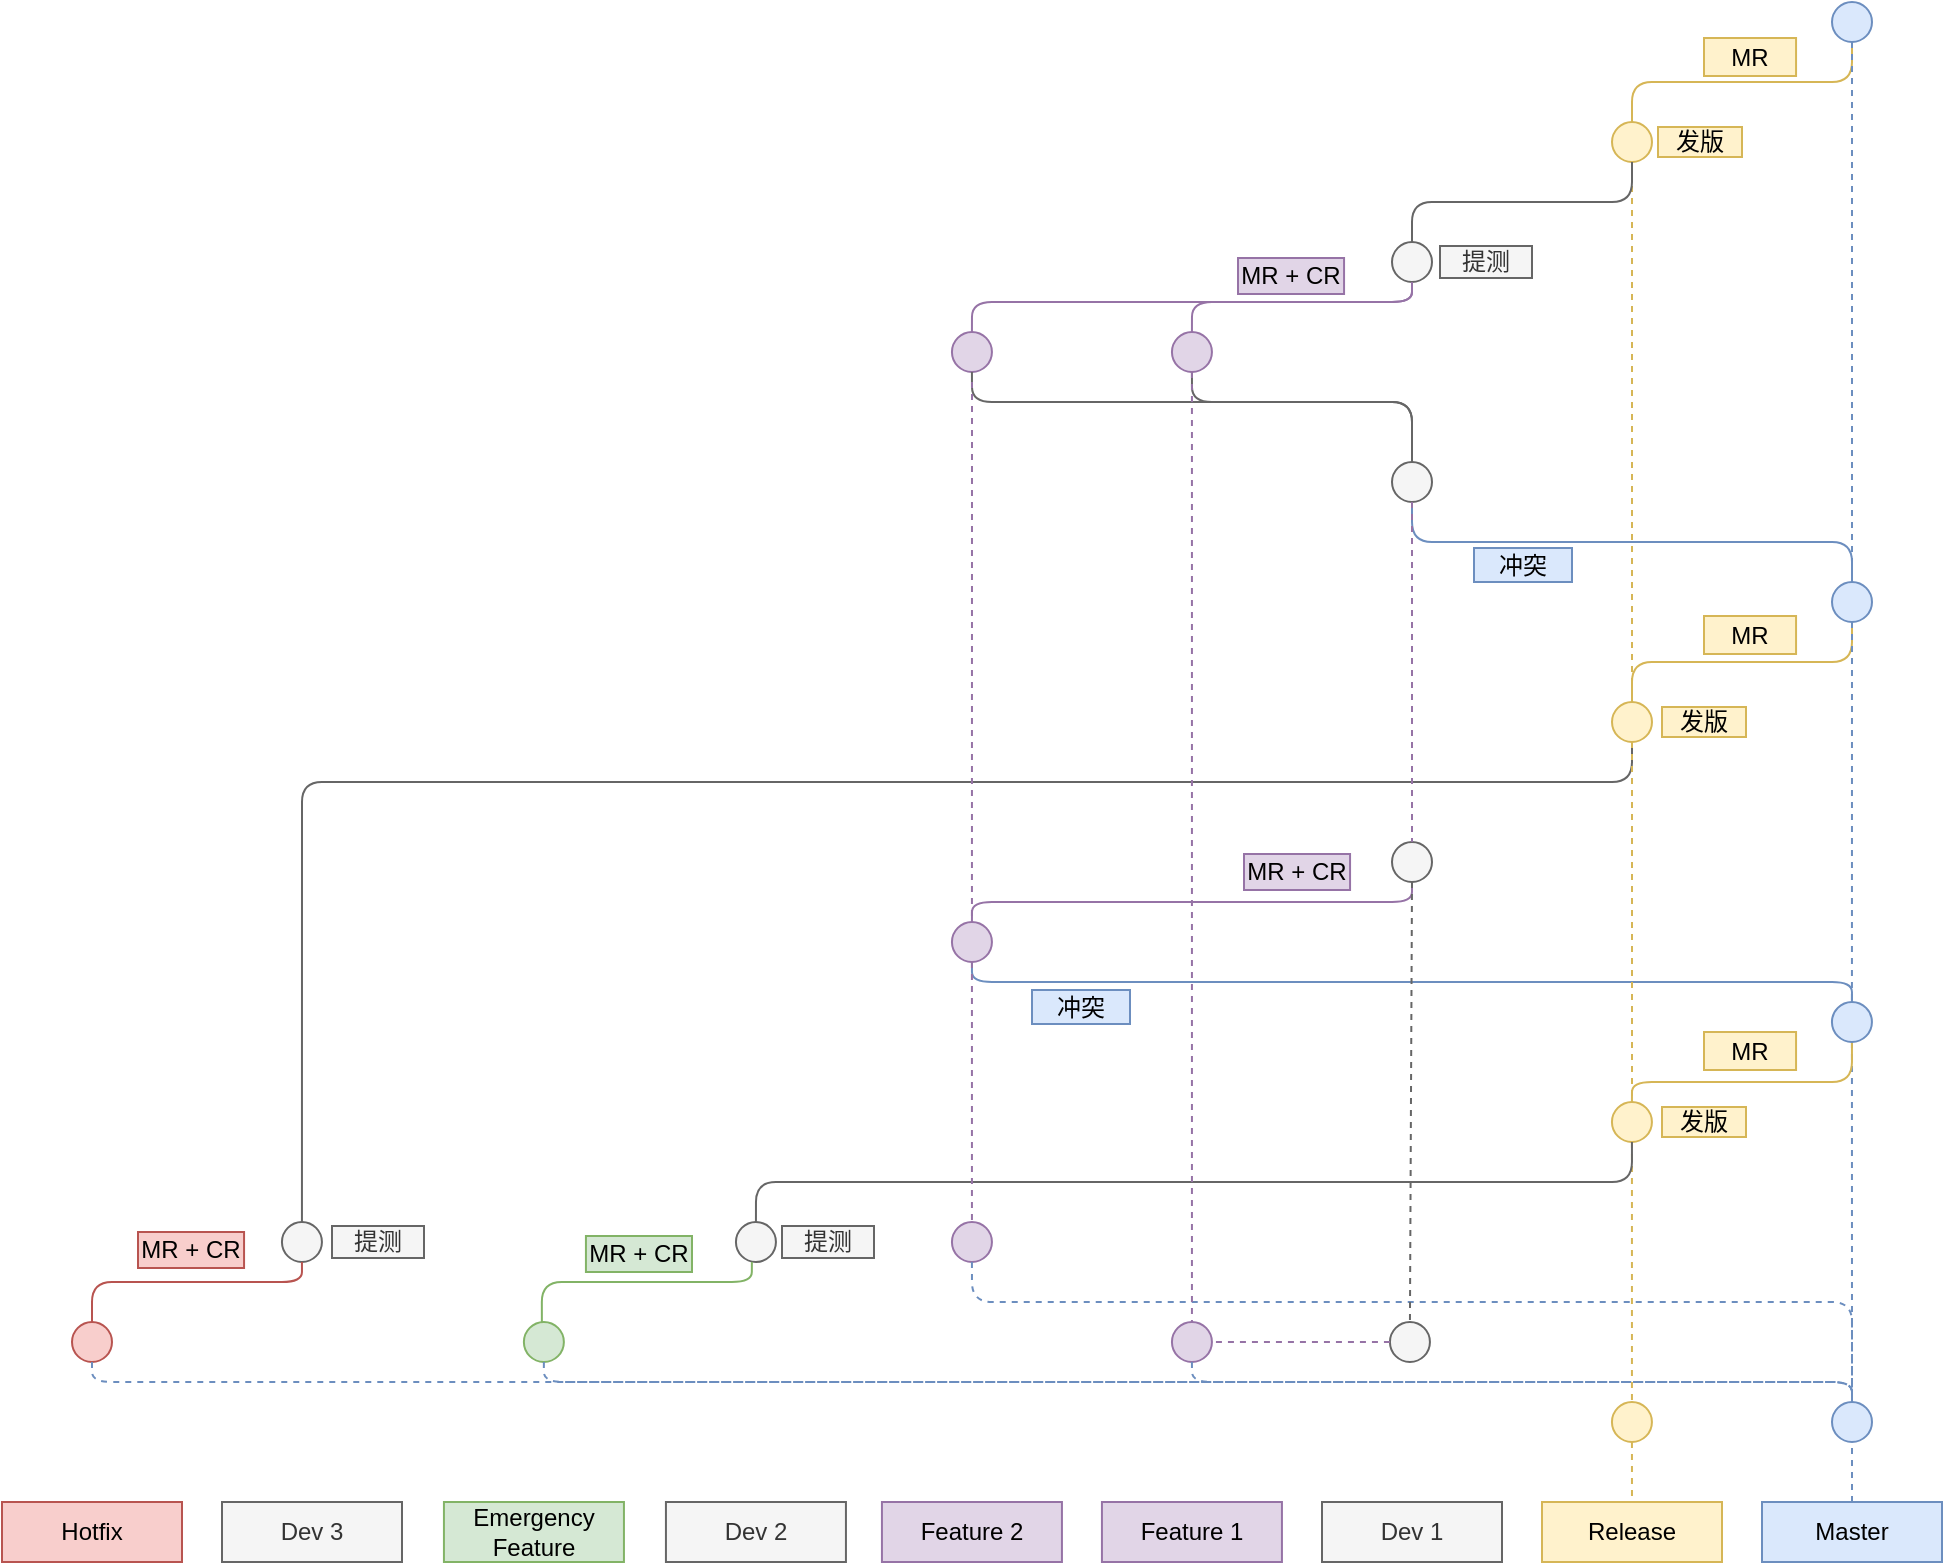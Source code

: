 <mxfile version="21.6.5" type="github">
  <diagram id="yPxyJZ8AM_hMuL3Unpa9" name="gitflow">
    <mxGraphModel dx="1434" dy="669" grid="0" gridSize="10" guides="1" tooltips="1" connect="1" arrows="1" fold="1" page="0" pageScale="1" pageWidth="850" pageHeight="1100" math="0" shadow="0">
      <root>
        <mxCell id="0" />
        <mxCell id="1" parent="0" />
        <mxCell id="0M848GgJ3vVuBnx2eCQG-177" value="Master" style="text;html=1;strokeColor=#6c8ebf;fillColor=#dae8fc;align=center;verticalAlign=middle;whiteSpace=wrap;rounded=0;" parent="1" vertex="1">
          <mxGeometry x="1250" y="910" width="90" height="30" as="geometry" />
        </mxCell>
        <mxCell id="0M848GgJ3vVuBnx2eCQG-178" value="Feature 1" style="text;html=1;strokeColor=#9673a6;fillColor=#e1d5e7;align=center;verticalAlign=middle;whiteSpace=wrap;rounded=0;" parent="1" vertex="1">
          <mxGeometry x="919.97" y="910" width="90" height="30" as="geometry" />
        </mxCell>
        <mxCell id="0M848GgJ3vVuBnx2eCQG-179" value="Feature 2" style="text;html=1;strokeColor=#9673a6;fillColor=#e1d5e7;align=center;verticalAlign=middle;whiteSpace=wrap;rounded=0;" parent="1" vertex="1">
          <mxGeometry x="809.97" y="910" width="90" height="30" as="geometry" />
        </mxCell>
        <mxCell id="0M848GgJ3vVuBnx2eCQG-180" value="Dev 2" style="text;html=1;strokeColor=#666666;fillColor=#f5f5f5;align=center;verticalAlign=middle;whiteSpace=wrap;rounded=0;fontColor=#333333;" parent="1" vertex="1">
          <mxGeometry x="701.97" y="910" width="90" height="30" as="geometry" />
        </mxCell>
        <mxCell id="0M848GgJ3vVuBnx2eCQG-181" value="Dev 1" style="text;html=1;strokeColor=#666666;fillColor=#f5f5f5;align=center;verticalAlign=middle;whiteSpace=wrap;rounded=0;fontColor=#333333;" parent="1" vertex="1">
          <mxGeometry x="1030" y="910" width="90" height="30" as="geometry" />
        </mxCell>
        <mxCell id="0M848GgJ3vVuBnx2eCQG-182" value="Hotfix" style="text;html=1;strokeColor=#b85450;fillColor=#f8cecc;align=center;verticalAlign=middle;whiteSpace=wrap;rounded=0;" parent="1" vertex="1">
          <mxGeometry x="370" y="910" width="90" height="30" as="geometry" />
        </mxCell>
        <mxCell id="0M848GgJ3vVuBnx2eCQG-183" value="Emergency&lt;br&gt;Feature" style="text;html=1;strokeColor=#82b366;fillColor=#d5e8d4;align=center;verticalAlign=middle;whiteSpace=wrap;rounded=0;" parent="1" vertex="1">
          <mxGeometry x="590.97" y="910" width="90" height="30" as="geometry" />
        </mxCell>
        <mxCell id="0M848GgJ3vVuBnx2eCQG-184" value="Release" style="text;html=1;strokeColor=#d6b656;fillColor=#fff2cc;align=center;verticalAlign=middle;whiteSpace=wrap;rounded=0;" parent="1" vertex="1">
          <mxGeometry x="1140" y="910" width="90" height="30" as="geometry" />
        </mxCell>
        <mxCell id="0M848GgJ3vVuBnx2eCQG-185" value="" style="ellipse;whiteSpace=wrap;html=1;aspect=fixed;fontSize=12;fillColor=#e1d5e7;strokeColor=#9673a6;" parent="1" vertex="1">
          <mxGeometry x="954.97" y="820" width="20" height="20" as="geometry" />
        </mxCell>
        <mxCell id="0M848GgJ3vVuBnx2eCQG-186" value="" style="ellipse;whiteSpace=wrap;html=1;aspect=fixed;fontSize=12;fillColor=#dae8fc;strokeColor=#6c8ebf;" parent="1" vertex="1">
          <mxGeometry x="1285" y="860" width="20" height="20" as="geometry" />
        </mxCell>
        <mxCell id="0M848GgJ3vVuBnx2eCQG-187" value="" style="endArrow=none;dashed=1;html=1;fillColor=#dae8fc;strokeColor=#6c8ebf;entryX=0.5;entryY=1;entryDx=0;entryDy=0;exitX=0.5;exitY=0;exitDx=0;exitDy=0;" parent="1" source="0M848GgJ3vVuBnx2eCQG-177" target="0M848GgJ3vVuBnx2eCQG-186" edge="1">
          <mxGeometry width="50" height="50" relative="1" as="geometry">
            <mxPoint x="1225" y="820" as="sourcePoint" />
            <mxPoint x="1305" y="820" as="targetPoint" />
          </mxGeometry>
        </mxCell>
        <mxCell id="0M848GgJ3vVuBnx2eCQG-190" style="edgeStyle=orthogonalEdgeStyle;rounded=1;orthogonalLoop=1;jettySize=auto;html=1;dashed=1;endArrow=none;endFill=0;fontSize=12;fontColor=#FFB570;fillColor=#dae8fc;strokeColor=#6c8ebf;exitX=0.5;exitY=1;exitDx=0;exitDy=0;entryX=0.5;entryY=0;entryDx=0;entryDy=0;" parent="1" source="0M848GgJ3vVuBnx2eCQG-185" target="0M848GgJ3vVuBnx2eCQG-186" edge="1">
          <mxGeometry relative="1" as="geometry">
            <mxPoint x="909.51" y="820" as="sourcePoint" />
            <mxPoint x="1014.51" y="860" as="targetPoint" />
            <Array as="points">
              <mxPoint x="965" y="850" />
              <mxPoint x="1295" y="850" />
            </Array>
          </mxGeometry>
        </mxCell>
        <mxCell id="0M848GgJ3vVuBnx2eCQG-191" value="" style="ellipse;whiteSpace=wrap;html=1;aspect=fixed;fontSize=12;fillColor=#e1d5e7;strokeColor=#9673a6;" parent="1" vertex="1">
          <mxGeometry x="844.97" y="770" width="20" height="20" as="geometry" />
        </mxCell>
        <mxCell id="0M848GgJ3vVuBnx2eCQG-192" style="edgeStyle=orthogonalEdgeStyle;rounded=1;orthogonalLoop=1;jettySize=auto;html=1;dashed=1;endArrow=none;endFill=0;fontSize=12;fontColor=#FFB570;fillColor=#dae8fc;strokeColor=#6c8ebf;exitX=0.5;exitY=1;exitDx=0;exitDy=0;entryX=0.5;entryY=0;entryDx=0;entryDy=0;" parent="1" source="0M848GgJ3vVuBnx2eCQG-191" target="0M848GgJ3vVuBnx2eCQG-186" edge="1">
          <mxGeometry relative="1" as="geometry">
            <mxPoint x="799.52" y="780" as="sourcePoint" />
            <mxPoint x="1290" y="840" as="targetPoint" />
            <Array as="points">
              <mxPoint x="855" y="810" />
              <mxPoint x="1295" y="810" />
            </Array>
          </mxGeometry>
        </mxCell>
        <mxCell id="0M848GgJ3vVuBnx2eCQG-193" value="Dev 3" style="text;html=1;strokeColor=#666666;fillColor=#f5f5f5;align=center;verticalAlign=middle;whiteSpace=wrap;rounded=0;fontColor=#333333;" parent="1" vertex="1">
          <mxGeometry x="480" y="910" width="90" height="30" as="geometry" />
        </mxCell>
        <mxCell id="0M848GgJ3vVuBnx2eCQG-197" value="" style="ellipse;whiteSpace=wrap;html=1;aspect=fixed;fontSize=12;fillColor=#f8cecc;strokeColor=#b85450;" parent="1" vertex="1">
          <mxGeometry x="405" y="820" width="20" height="20" as="geometry" />
        </mxCell>
        <mxCell id="0M848GgJ3vVuBnx2eCQG-198" value="" style="ellipse;whiteSpace=wrap;html=1;aspect=fixed;fontSize=12;fillColor=#d5e8d4;strokeColor=#82b366;" parent="1" vertex="1">
          <mxGeometry x="630.94" y="820" width="20" height="20" as="geometry" />
        </mxCell>
        <mxCell id="0M848GgJ3vVuBnx2eCQG-199" value="" style="ellipse;whiteSpace=wrap;html=1;aspect=fixed;fontSize=12;fillColor=#f5f5f5;strokeColor=#666666;fontColor=#333333;" parent="1" vertex="1">
          <mxGeometry x="509.97" y="770" width="20" height="20" as="geometry" />
        </mxCell>
        <mxCell id="0M848GgJ3vVuBnx2eCQG-200" value="" style="ellipse;whiteSpace=wrap;html=1;aspect=fixed;fontSize=12;fillColor=#f5f5f5;strokeColor=#666666;fontColor=#333333;" parent="1" vertex="1">
          <mxGeometry x="736.97" y="770" width="20" height="20" as="geometry" />
        </mxCell>
        <mxCell id="0M848GgJ3vVuBnx2eCQG-202" style="edgeStyle=orthogonalEdgeStyle;rounded=1;orthogonalLoop=1;jettySize=auto;html=1;dashed=1;endArrow=none;endFill=0;fontSize=12;fontColor=#FFB570;fillColor=#dae8fc;strokeColor=#6c8ebf;exitX=0.5;exitY=1;exitDx=0;exitDy=0;entryX=0.5;entryY=0;entryDx=0;entryDy=0;" parent="1" source="0M848GgJ3vVuBnx2eCQG-198" target="0M848GgJ3vVuBnx2eCQG-186" edge="1">
          <mxGeometry relative="1" as="geometry">
            <mxPoint x="639.97" y="850" as="sourcePoint" />
            <mxPoint x="969.97" y="870" as="targetPoint" />
            <Array as="points">
              <mxPoint x="641" y="850" />
              <mxPoint x="1295" y="850" />
            </Array>
          </mxGeometry>
        </mxCell>
        <mxCell id="0M848GgJ3vVuBnx2eCQG-203" style="edgeStyle=orthogonalEdgeStyle;rounded=1;orthogonalLoop=1;jettySize=auto;html=1;dashed=1;endArrow=none;endFill=0;fontSize=12;fontColor=#FFB570;fillColor=#dae8fc;strokeColor=#6c8ebf;exitX=0.5;exitY=1;exitDx=0;exitDy=0;entryX=0.5;entryY=0;entryDx=0;entryDy=0;jumpSize=16;" parent="1" source="0M848GgJ3vVuBnx2eCQG-197" target="0M848GgJ3vVuBnx2eCQG-186" edge="1">
          <mxGeometry relative="1" as="geometry">
            <mxPoint x="412.93" y="850" as="sourcePoint" />
            <mxPoint x="1066.93" y="870" as="targetPoint" />
            <Array as="points">
              <mxPoint x="415" y="850" />
              <mxPoint x="1295" y="850" />
            </Array>
          </mxGeometry>
        </mxCell>
        <mxCell id="0M848GgJ3vVuBnx2eCQG-204" style="edgeStyle=orthogonalEdgeStyle;rounded=1;orthogonalLoop=1;jettySize=auto;html=1;endArrow=none;endFill=0;fontSize=12;fontColor=#FFB570;fillColor=#f8cecc;strokeColor=#b85450;exitX=0.5;exitY=0;exitDx=0;exitDy=0;entryX=0.5;entryY=1;entryDx=0;entryDy=0;" parent="1" source="0M848GgJ3vVuBnx2eCQG-197" target="0M848GgJ3vVuBnx2eCQG-199" edge="1">
          <mxGeometry relative="1" as="geometry">
            <mxPoint x="419.94" y="780" as="sourcePoint" />
            <mxPoint x="639.94" y="740" as="targetPoint" />
            <Array as="points">
              <mxPoint x="415" y="800" />
              <mxPoint x="520" y="800" />
            </Array>
          </mxGeometry>
        </mxCell>
        <mxCell id="0M848GgJ3vVuBnx2eCQG-205" style="edgeStyle=orthogonalEdgeStyle;rounded=1;orthogonalLoop=1;jettySize=auto;html=1;endArrow=none;endFill=0;fontSize=12;fontColor=#FFB570;fillColor=#d5e8d4;strokeColor=#82b366;exitX=0.5;exitY=0;exitDx=0;exitDy=0;entryX=0.5;entryY=1;entryDx=0;entryDy=0;" parent="1" edge="1">
          <mxGeometry relative="1" as="geometry">
            <mxPoint x="639.94" y="820" as="sourcePoint" />
            <mxPoint x="744.94" y="790" as="targetPoint" />
            <Array as="points">
              <mxPoint x="639.94" y="800" />
              <mxPoint x="744.94" y="800" />
            </Array>
          </mxGeometry>
        </mxCell>
        <mxCell id="0M848GgJ3vVuBnx2eCQG-206" value="" style="ellipse;whiteSpace=wrap;html=1;aspect=fixed;fontSize=12;fillColor=#fff2cc;strokeColor=#d6b656;" parent="1" vertex="1">
          <mxGeometry x="1174.97" y="860" width="20" height="20" as="geometry" />
        </mxCell>
        <mxCell id="0M848GgJ3vVuBnx2eCQG-208" value="" style="endArrow=none;dashed=1;html=1;fillColor=#fff2cc;strokeColor=#d6b656;exitX=0.5;exitY=1;exitDx=0;exitDy=0;" parent="1" source="0M848GgJ3vVuBnx2eCQG-206" target="0M848GgJ3vVuBnx2eCQG-184" edge="1">
          <mxGeometry width="50" height="50" relative="1" as="geometry">
            <mxPoint x="1190" y="960" as="sourcePoint" />
            <mxPoint x="1290" y="1150" as="targetPoint" />
          </mxGeometry>
        </mxCell>
        <mxCell id="0M848GgJ3vVuBnx2eCQG-209" value="" style="ellipse;whiteSpace=wrap;html=1;aspect=fixed;fontSize=12;fillColor=#fff2cc;strokeColor=#d6b656;" parent="1" vertex="1">
          <mxGeometry x="1174.97" y="710" width="20" height="20" as="geometry" />
        </mxCell>
        <mxCell id="0M848GgJ3vVuBnx2eCQG-213" value="" style="endArrow=none;dashed=1;html=1;fillColor=#fff2cc;strokeColor=#d6b656;exitX=0.5;exitY=1;exitDx=0;exitDy=0;entryX=0.5;entryY=0;entryDx=0;entryDy=0;" parent="1" source="0M848GgJ3vVuBnx2eCQG-209" target="0M848GgJ3vVuBnx2eCQG-206" edge="1">
          <mxGeometry width="50" height="50" relative="1" as="geometry">
            <mxPoint x="1195" y="890" as="sourcePoint" />
            <mxPoint x="1195" y="920" as="targetPoint" />
          </mxGeometry>
        </mxCell>
        <mxCell id="0M848GgJ3vVuBnx2eCQG-216" value="" style="ellipse;whiteSpace=wrap;html=1;aspect=fixed;fontSize=12;fillColor=#fff2cc;strokeColor=#d6b656;" parent="1" vertex="1">
          <mxGeometry x="1175" y="510" width="20" height="20" as="geometry" />
        </mxCell>
        <mxCell id="0M848GgJ3vVuBnx2eCQG-217" value="" style="ellipse;whiteSpace=wrap;html=1;aspect=fixed;fontSize=12;fillColor=#dae8fc;strokeColor=#6c8ebf;" parent="1" vertex="1">
          <mxGeometry x="1285" y="450" width="20" height="20" as="geometry" />
        </mxCell>
        <mxCell id="0M848GgJ3vVuBnx2eCQG-218" style="edgeStyle=orthogonalEdgeStyle;rounded=1;orthogonalLoop=1;jettySize=auto;html=1;endArrow=none;endFill=0;fontSize=12;fontColor=#FFB570;fillColor=#fff2cc;strokeColor=#d6b656;entryX=0.5;entryY=1;entryDx=0;entryDy=0;exitX=0.5;exitY=0;exitDx=0;exitDy=0;" parent="1" source="0M848GgJ3vVuBnx2eCQG-216" target="0M848GgJ3vVuBnx2eCQG-217" edge="1">
          <mxGeometry relative="1" as="geometry">
            <mxPoint x="1180" y="460" as="sourcePoint" />
            <mxPoint x="1289.97" y="420" as="targetPoint" />
            <Array as="points">
              <mxPoint x="1185" y="490" />
              <mxPoint x="1295" y="490" />
            </Array>
          </mxGeometry>
        </mxCell>
        <mxCell id="0M848GgJ3vVuBnx2eCQG-219" value="" style="ellipse;whiteSpace=wrap;html=1;aspect=fixed;fontSize=12;fillColor=#fff2cc;strokeColor=#d6b656;" parent="1" vertex="1">
          <mxGeometry x="1175" y="220" width="20" height="20" as="geometry" />
        </mxCell>
        <mxCell id="0M848GgJ3vVuBnx2eCQG-220" value="" style="ellipse;whiteSpace=wrap;html=1;aspect=fixed;fontSize=12;fillColor=#dae8fc;strokeColor=#6c8ebf;" parent="1" vertex="1">
          <mxGeometry x="1285" y="160" width="20" height="20" as="geometry" />
        </mxCell>
        <mxCell id="0M848GgJ3vVuBnx2eCQG-221" style="edgeStyle=orthogonalEdgeStyle;rounded=1;orthogonalLoop=1;jettySize=auto;html=1;endArrow=none;endFill=0;fontSize=12;fontColor=#FFB570;fillColor=#fff2cc;strokeColor=#d6b656;exitX=0.5;exitY=0;exitDx=0;exitDy=0;entryX=0.5;entryY=1;entryDx=0;entryDy=0;" parent="1" source="0M848GgJ3vVuBnx2eCQG-219" target="0M848GgJ3vVuBnx2eCQG-220" edge="1">
          <mxGeometry relative="1" as="geometry">
            <mxPoint x="1174.94" y="220" as="sourcePoint" />
            <mxPoint x="1284.94" y="180" as="targetPoint" />
            <Array as="points">
              <mxPoint x="1185" y="200" />
              <mxPoint x="1295" y="200" />
            </Array>
          </mxGeometry>
        </mxCell>
        <mxCell id="0M848GgJ3vVuBnx2eCQG-226" value="" style="endArrow=none;dashed=1;html=1;fillColor=#dae8fc;strokeColor=#6c8ebf;exitX=0.5;exitY=1;exitDx=0;exitDy=0;entryX=0.5;entryY=0;entryDx=0;entryDy=0;" parent="1" source="0M848GgJ3vVuBnx2eCQG-220" target="0M848GgJ3vVuBnx2eCQG-217" edge="1">
          <mxGeometry width="50" height="50" relative="1" as="geometry">
            <mxPoint x="1289.47" y="180" as="sourcePoint" />
            <mxPoint x="1289.97" y="250" as="targetPoint" />
          </mxGeometry>
        </mxCell>
        <mxCell id="0M848GgJ3vVuBnx2eCQG-227" value="" style="endArrow=none;dashed=1;html=1;fillColor=#dae8fc;strokeColor=#6c8ebf;" parent="1" source="0M848GgJ3vVuBnx2eCQG-210" edge="1">
          <mxGeometry width="50" height="50" relative="1" as="geometry">
            <mxPoint x="1295" y="610" as="sourcePoint" />
            <mxPoint x="1295" y="860" as="targetPoint" />
          </mxGeometry>
        </mxCell>
        <mxCell id="0M848GgJ3vVuBnx2eCQG-228" value="" style="endArrow=none;dashed=1;html=1;fillColor=#fff2cc;strokeColor=#d6b656;exitX=0.5;exitY=1;exitDx=0;exitDy=0;entryX=0.5;entryY=0;entryDx=0;entryDy=0;" parent="1" source="0M848GgJ3vVuBnx2eCQG-219" target="0M848GgJ3vVuBnx2eCQG-216" edge="1">
          <mxGeometry width="50" height="50" relative="1" as="geometry">
            <mxPoint x="1209.97" y="500" as="sourcePoint" />
            <mxPoint x="1210.47" y="570" as="targetPoint" />
          </mxGeometry>
        </mxCell>
        <mxCell id="0M848GgJ3vVuBnx2eCQG-230" value="提测" style="text;html=1;strokeColor=#666666;fillColor=#f5f5f5;align=center;verticalAlign=middle;whiteSpace=wrap;rounded=0;fontColor=#333333;" parent="1" vertex="1">
          <mxGeometry x="535" y="772" width="46" height="16" as="geometry" />
        </mxCell>
        <mxCell id="0M848GgJ3vVuBnx2eCQG-233" value="发版" style="text;html=1;strokeColor=#d6b656;fillColor=#fff2cc;align=center;verticalAlign=middle;whiteSpace=wrap;rounded=0;" parent="1" vertex="1">
          <mxGeometry x="1198" y="222.5" width="42" height="15" as="geometry" />
        </mxCell>
        <mxCell id="0M848GgJ3vVuBnx2eCQG-236" value="" style="ellipse;whiteSpace=wrap;html=1;aspect=fixed;fontSize=12;fillColor=#f5f5f5;strokeColor=#666666;fontColor=#333333;" parent="1" vertex="1">
          <mxGeometry x="1063.97" y="820" width="20" height="20" as="geometry" />
        </mxCell>
        <mxCell id="0M848GgJ3vVuBnx2eCQG-237" value="" style="endArrow=none;dashed=1;html=1;fillColor=#e1d5e7;strokeColor=#9673a6;exitX=0;exitY=0.5;exitDx=0;exitDy=0;entryX=1;entryY=0.5;entryDx=0;entryDy=0;" parent="1" source="0M848GgJ3vVuBnx2eCQG-236" target="0M848GgJ3vVuBnx2eCQG-185" edge="1">
          <mxGeometry width="50" height="50" relative="1" as="geometry">
            <mxPoint x="1034.94" y="735" as="sourcePoint" />
            <mxPoint x="1034.94" y="795" as="targetPoint" />
          </mxGeometry>
        </mxCell>
        <mxCell id="0M848GgJ3vVuBnx2eCQG-241" value="MR + CR" style="text;html=1;strokeColor=#82b366;fillColor=#d5e8d4;align=center;verticalAlign=middle;whiteSpace=wrap;rounded=0;" parent="1" vertex="1">
          <mxGeometry x="661.97" y="777" width="53.03" height="18" as="geometry" />
        </mxCell>
        <mxCell id="0M848GgJ3vVuBnx2eCQG-246" value="MR" style="text;html=1;strokeColor=#d6b656;fillColor=#fff2cc;align=center;verticalAlign=middle;whiteSpace=wrap;rounded=0;" parent="1" vertex="1">
          <mxGeometry x="1221" y="178" width="46.03" height="19" as="geometry" />
        </mxCell>
        <mxCell id="0M848GgJ3vVuBnx2eCQG-250" style="edgeStyle=orthogonalEdgeStyle;rounded=1;orthogonalLoop=1;jettySize=auto;html=1;endArrow=none;endFill=0;fontSize=12;fontColor=#FFB570;fillColor=#f5f5f5;strokeColor=#666666;exitX=0.5;exitY=0;exitDx=0;exitDy=0;entryX=0.5;entryY=1;entryDx=0;entryDy=0;" parent="1" source="0M848GgJ3vVuBnx2eCQG-200" target="0M848GgJ3vVuBnx2eCQG-209" edge="1">
          <mxGeometry relative="1" as="geometry">
            <mxPoint x="590.97" y="680" as="sourcePoint" />
            <mxPoint x="1255.97" y="410" as="targetPoint" />
            <Array as="points">
              <mxPoint x="747" y="750" />
              <mxPoint x="1185" y="750" />
            </Array>
          </mxGeometry>
        </mxCell>
        <mxCell id="0M848GgJ3vVuBnx2eCQG-251" value="" style="ellipse;whiteSpace=wrap;html=1;aspect=fixed;fontSize=12;fillColor=#f5f5f5;strokeColor=#666666;fontColor=#333333;" parent="1" vertex="1">
          <mxGeometry x="1065" y="580" width="20" height="20" as="geometry" />
        </mxCell>
        <mxCell id="0M848GgJ3vVuBnx2eCQG-259" value="" style="edgeStyle=orthogonalEdgeStyle;rounded=1;orthogonalLoop=1;jettySize=auto;html=1;endArrow=none;endFill=0;fontSize=12;fontColor=#FFB570;fillColor=#fff2cc;strokeColor=#d6b656;exitX=0.5;exitY=0;exitDx=0;exitDy=0;entryX=0.5;entryY=1;entryDx=0;entryDy=0;" parent="1" source="0M848GgJ3vVuBnx2eCQG-209" target="0M848GgJ3vVuBnx2eCQG-210" edge="1">
          <mxGeometry relative="1" as="geometry">
            <mxPoint x="1185" y="680" as="sourcePoint" />
            <mxPoint x="1294.97" y="610" as="targetPoint" />
            <Array as="points">
              <mxPoint x="1185" y="700" />
              <mxPoint x="1295" y="700" />
            </Array>
          </mxGeometry>
        </mxCell>
        <mxCell id="0M848GgJ3vVuBnx2eCQG-210" value="" style="ellipse;whiteSpace=wrap;html=1;aspect=fixed;fontSize=12;fillColor=#dae8fc;strokeColor=#6c8ebf;" parent="1" vertex="1">
          <mxGeometry x="1284.97" y="660" width="20" height="20" as="geometry" />
        </mxCell>
        <mxCell id="0M848GgJ3vVuBnx2eCQG-260" value="" style="edgeStyle=orthogonalEdgeStyle;rounded=1;orthogonalLoop=1;jettySize=auto;html=1;endArrow=none;endFill=0;fontSize=12;fontColor=#FFB570;fillColor=#dae8fc;strokeColor=#6c8ebf;exitX=0.5;exitY=1;exitDx=0;exitDy=0;entryX=0.5;entryY=0;entryDx=0;entryDy=0;" parent="1" source="0M848GgJ3vVuBnx2eCQG-261" target="0M848GgJ3vVuBnx2eCQG-210" edge="1">
          <mxGeometry relative="1" as="geometry">
            <mxPoint x="969.97" y="655" as="sourcePoint" />
            <mxPoint x="1079.97" y="625" as="targetPoint" />
            <Array as="points">
              <mxPoint x="855" y="650" />
              <mxPoint x="1295" y="650" />
            </Array>
          </mxGeometry>
        </mxCell>
        <mxCell id="0M848GgJ3vVuBnx2eCQG-262" value="" style="edgeStyle=orthogonalEdgeStyle;rounded=1;orthogonalLoop=1;jettySize=auto;html=1;endArrow=none;endFill=0;fontSize=12;fontColor=#FFB570;fillColor=#e1d5e7;strokeColor=#9673a6;exitX=0.5;exitY=0;exitDx=0;exitDy=0;entryX=0.5;entryY=1;entryDx=0;entryDy=0;" parent="1" source="0M848GgJ3vVuBnx2eCQG-261" target="0M848GgJ3vVuBnx2eCQG-251" edge="1">
          <mxGeometry relative="1" as="geometry">
            <mxPoint x="865" y="610" as="sourcePoint" />
            <mxPoint x="1305" y="640" as="targetPoint" />
            <Array as="points">
              <mxPoint x="855" y="610" />
              <mxPoint x="1075" y="610" />
            </Array>
          </mxGeometry>
        </mxCell>
        <mxCell id="0M848GgJ3vVuBnx2eCQG-263" value="" style="endArrow=none;dashed=1;html=1;fillColor=#e1d5e7;strokeColor=#9673a6;exitX=0.5;exitY=1;exitDx=0;exitDy=0;entryX=0.5;entryY=0;entryDx=0;entryDy=0;" parent="1" source="0M848GgJ3vVuBnx2eCQG-261" target="0M848GgJ3vVuBnx2eCQG-191" edge="1">
          <mxGeometry width="50" height="50" relative="1" as="geometry">
            <mxPoint x="854.49" y="600" as="sourcePoint" />
            <mxPoint x="854.49" y="760" as="targetPoint" />
          </mxGeometry>
        </mxCell>
        <mxCell id="0M848GgJ3vVuBnx2eCQG-264" value="" style="endArrow=none;dashed=1;html=1;fillColor=#f5f5f5;strokeColor=#666666;exitX=0.5;exitY=1;exitDx=0;exitDy=0;entryX=0.5;entryY=0;entryDx=0;entryDy=0;" parent="1" source="0M848GgJ3vVuBnx2eCQG-251" target="0M848GgJ3vVuBnx2eCQG-236" edge="1">
          <mxGeometry width="50" height="50" relative="1" as="geometry">
            <mxPoint x="864.49" y="610" as="sourcePoint" />
            <mxPoint x="865" y="780" as="targetPoint" />
          </mxGeometry>
        </mxCell>
        <mxCell id="0M848GgJ3vVuBnx2eCQG-261" value="" style="ellipse;whiteSpace=wrap;html=1;aspect=fixed;fontSize=12;fillColor=#e1d5e7;strokeColor=#9673a6;" parent="1" vertex="1">
          <mxGeometry x="844.97" y="620" width="20" height="20" as="geometry" />
        </mxCell>
        <mxCell id="0M848GgJ3vVuBnx2eCQG-266" style="edgeStyle=orthogonalEdgeStyle;rounded=1;orthogonalLoop=1;jettySize=auto;html=1;endArrow=none;endFill=0;fontSize=12;fontColor=#FFB570;fillColor=#f5f5f5;strokeColor=#666666;entryX=0.5;entryY=1;entryDx=0;entryDy=0;exitX=0.5;exitY=0;exitDx=0;exitDy=0;" parent="1" source="0M848GgJ3vVuBnx2eCQG-199" target="0M848GgJ3vVuBnx2eCQG-216" edge="1">
          <mxGeometry relative="1" as="geometry">
            <mxPoint x="519.94" y="590" as="sourcePoint" />
            <mxPoint x="629.94" y="550" as="targetPoint" />
            <Array as="points">
              <mxPoint x="520" y="550" />
              <mxPoint x="1185" y="550" />
            </Array>
          </mxGeometry>
        </mxCell>
        <mxCell id="0M848GgJ3vVuBnx2eCQG-267" value="" style="ellipse;whiteSpace=wrap;html=1;aspect=fixed;fontSize=12;fillColor=#f5f5f5;strokeColor=#666666;fontColor=#333333;" parent="1" vertex="1">
          <mxGeometry x="1065" y="390" width="20" height="20" as="geometry" />
        </mxCell>
        <mxCell id="0M848GgJ3vVuBnx2eCQG-268" style="edgeStyle=orthogonalEdgeStyle;rounded=1;orthogonalLoop=1;jettySize=auto;html=1;endArrow=none;endFill=0;fontSize=12;fontColor=#FFB570;fillColor=#dae8fc;strokeColor=#6c8ebf;entryX=0.5;entryY=0;entryDx=0;entryDy=0;exitX=0.5;exitY=1;exitDx=0;exitDy=0;" parent="1" source="0M848GgJ3vVuBnx2eCQG-267" target="0M848GgJ3vVuBnx2eCQG-217" edge="1">
          <mxGeometry relative="1" as="geometry">
            <mxPoint x="1195" y="470" as="sourcePoint" />
            <mxPoint x="1305" y="430" as="targetPoint" />
            <Array as="points">
              <mxPoint x="1075" y="430" />
              <mxPoint x="1295" y="430" />
            </Array>
          </mxGeometry>
        </mxCell>
        <mxCell id="0M848GgJ3vVuBnx2eCQG-271" value="" style="ellipse;whiteSpace=wrap;html=1;aspect=fixed;fontSize=12;fillColor=#e1d5e7;strokeColor=#9673a6;" parent="1" vertex="1">
          <mxGeometry x="844.97" y="325" width="20" height="20" as="geometry" />
        </mxCell>
        <mxCell id="0M848GgJ3vVuBnx2eCQG-272" style="edgeStyle=orthogonalEdgeStyle;rounded=1;orthogonalLoop=1;jettySize=auto;html=1;endArrow=none;endFill=0;fontSize=12;fontColor=#FFB570;fillColor=#f5f5f5;strokeColor=#666666;entryX=0.5;entryY=0;entryDx=0;entryDy=0;exitX=0.5;exitY=1;exitDx=0;exitDy=0;" parent="1" source="0M848GgJ3vVuBnx2eCQG-271" target="0M848GgJ3vVuBnx2eCQG-267" edge="1">
          <mxGeometry relative="1" as="geometry">
            <mxPoint x="1085" y="420" as="sourcePoint" />
            <mxPoint x="1305" y="460" as="targetPoint" />
            <Array as="points">
              <mxPoint x="855" y="360" />
              <mxPoint x="1075" y="360" />
            </Array>
          </mxGeometry>
        </mxCell>
        <mxCell id="0M848GgJ3vVuBnx2eCQG-273" value="" style="ellipse;whiteSpace=wrap;html=1;aspect=fixed;fontSize=12;fillColor=#e1d5e7;strokeColor=#9673a6;" parent="1" vertex="1">
          <mxGeometry x="954.97" y="325" width="20" height="20" as="geometry" />
        </mxCell>
        <mxCell id="0M848GgJ3vVuBnx2eCQG-275" style="edgeStyle=orthogonalEdgeStyle;rounded=1;orthogonalLoop=1;jettySize=auto;html=1;endArrow=none;endFill=0;fontSize=12;fontColor=#FFB570;fillColor=#f5f5f5;strokeColor=#666666;entryX=0.5;entryY=0;entryDx=0;entryDy=0;exitX=0.5;exitY=1;exitDx=0;exitDy=0;" parent="1" source="0M848GgJ3vVuBnx2eCQG-273" target="0M848GgJ3vVuBnx2eCQG-267" edge="1">
          <mxGeometry relative="1" as="geometry">
            <mxPoint x="865" y="355" as="sourcePoint" />
            <mxPoint x="1085" y="400" as="targetPoint" />
            <Array as="points">
              <mxPoint x="965" y="360" />
              <mxPoint x="1075" y="360" />
            </Array>
          </mxGeometry>
        </mxCell>
        <mxCell id="0M848GgJ3vVuBnx2eCQG-276" value="" style="ellipse;whiteSpace=wrap;html=1;aspect=fixed;fontSize=12;fillColor=#f5f5f5;strokeColor=#666666;fontColor=#333333;" parent="1" vertex="1">
          <mxGeometry x="1065" y="280" width="20" height="20" as="geometry" />
        </mxCell>
        <mxCell id="0M848GgJ3vVuBnx2eCQG-277" style="edgeStyle=orthogonalEdgeStyle;rounded=1;orthogonalLoop=1;jettySize=auto;html=1;endArrow=none;endFill=0;fontSize=12;fontColor=#FFB570;fillColor=#e1d5e7;strokeColor=#9673a6;entryX=0.5;entryY=1;entryDx=0;entryDy=0;exitX=0.5;exitY=0;exitDx=0;exitDy=0;" parent="1" source="0M848GgJ3vVuBnx2eCQG-271" target="0M848GgJ3vVuBnx2eCQG-276" edge="1">
          <mxGeometry relative="1" as="geometry">
            <mxPoint x="865" y="355" as="sourcePoint" />
            <mxPoint x="1085" y="400" as="targetPoint" />
            <Array as="points">
              <mxPoint x="855" y="310" />
              <mxPoint x="1075" y="310" />
            </Array>
          </mxGeometry>
        </mxCell>
        <mxCell id="0M848GgJ3vVuBnx2eCQG-278" style="edgeStyle=orthogonalEdgeStyle;rounded=1;orthogonalLoop=1;jettySize=auto;html=1;endArrow=none;endFill=0;fontSize=12;fontColor=#FFB570;fillColor=#e1d5e7;strokeColor=#9673a6;entryX=0.5;entryY=1;entryDx=0;entryDy=0;exitX=0.5;exitY=0;exitDx=0;exitDy=0;" parent="1" source="0M848GgJ3vVuBnx2eCQG-273" target="0M848GgJ3vVuBnx2eCQG-276" edge="1">
          <mxGeometry relative="1" as="geometry">
            <mxPoint x="865" y="335" as="sourcePoint" />
            <mxPoint x="1085" y="310" as="targetPoint" />
            <Array as="points">
              <mxPoint x="965" y="310" />
              <mxPoint x="1075" y="310" />
            </Array>
          </mxGeometry>
        </mxCell>
        <mxCell id="0M848GgJ3vVuBnx2eCQG-279" style="edgeStyle=orthogonalEdgeStyle;rounded=1;orthogonalLoop=1;jettySize=auto;html=1;endArrow=none;endFill=0;fontSize=12;fontColor=#FFB570;fillColor=#f5f5f5;strokeColor=#666666;exitX=0.5;exitY=0;exitDx=0;exitDy=0;entryX=0.5;entryY=1;entryDx=0;entryDy=0;" parent="1" source="0M848GgJ3vVuBnx2eCQG-276" target="0M848GgJ3vVuBnx2eCQG-219" edge="1">
          <mxGeometry relative="1" as="geometry">
            <mxPoint x="1075" y="270" as="sourcePoint" />
            <mxPoint x="1190" y="240" as="targetPoint" />
            <Array as="points">
              <mxPoint x="1075" y="260" />
              <mxPoint x="1185" y="260" />
            </Array>
          </mxGeometry>
        </mxCell>
        <mxCell id="0M848GgJ3vVuBnx2eCQG-280" value="" style="endArrow=none;dashed=1;html=1;fillColor=#e1d5e7;strokeColor=#9673a6;entryX=0.5;entryY=0;entryDx=0;entryDy=0;" parent="1" target="0M848GgJ3vVuBnx2eCQG-261" edge="1">
          <mxGeometry width="50" height="50" relative="1" as="geometry">
            <mxPoint x="855" y="350" as="sourcePoint" />
            <mxPoint x="865" y="780" as="targetPoint" />
          </mxGeometry>
        </mxCell>
        <mxCell id="0M848GgJ3vVuBnx2eCQG-281" value="" style="endArrow=none;dashed=1;html=1;fillColor=#e1d5e7;strokeColor=#9673a6;entryX=0.5;entryY=0;entryDx=0;entryDy=0;exitX=0.5;exitY=1;exitDx=0;exitDy=0;" parent="1" source="0M848GgJ3vVuBnx2eCQG-273" target="0M848GgJ3vVuBnx2eCQG-185" edge="1">
          <mxGeometry width="50" height="50" relative="1" as="geometry">
            <mxPoint x="865" y="360" as="sourcePoint" />
            <mxPoint x="865" y="630" as="targetPoint" />
          </mxGeometry>
        </mxCell>
        <mxCell id="0M848GgJ3vVuBnx2eCQG-282" value="" style="endArrow=none;dashed=1;html=1;fillColor=#e1d5e7;strokeColor=#9673a6;entryX=0.5;entryY=0;entryDx=0;entryDy=0;exitX=0.5;exitY=1;exitDx=0;exitDy=0;" parent="1" source="0M848GgJ3vVuBnx2eCQG-267" target="0M848GgJ3vVuBnx2eCQG-251" edge="1">
          <mxGeometry width="50" height="50" relative="1" as="geometry">
            <mxPoint x="975" y="355" as="sourcePoint" />
            <mxPoint x="975" y="830" as="targetPoint" />
          </mxGeometry>
        </mxCell>
        <mxCell id="0M848GgJ3vVuBnx2eCQG-283" value="" style="endArrow=none;dashed=1;html=1;fillColor=#fff2cc;strokeColor=#d6b656;exitX=0.5;exitY=1;exitDx=0;exitDy=0;" parent="1" source="0M848GgJ3vVuBnx2eCQG-216" edge="1">
          <mxGeometry width="50" height="50" relative="1" as="geometry">
            <mxPoint x="1085" y="420" as="sourcePoint" />
            <mxPoint x="1185" y="710" as="targetPoint" />
            <Array as="points" />
          </mxGeometry>
        </mxCell>
        <mxCell id="0M848GgJ3vVuBnx2eCQG-284" value="" style="endArrow=none;dashed=1;html=1;fillColor=#dae8fc;strokeColor=#6c8ebf;exitX=0.5;exitY=1;exitDx=0;exitDy=0;entryX=0.5;entryY=0;entryDx=0;entryDy=0;" parent="1" source="0M848GgJ3vVuBnx2eCQG-217" target="0M848GgJ3vVuBnx2eCQG-210" edge="1">
          <mxGeometry width="50" height="50" relative="1" as="geometry">
            <mxPoint x="1300" y="470" as="sourcePoint" />
            <mxPoint x="1300" y="660" as="targetPoint" />
          </mxGeometry>
        </mxCell>
        <mxCell id="0M848GgJ3vVuBnx2eCQG-286" value="冲突" style="text;html=1;strokeColor=#6c8ebf;fillColor=#dae8fc;align=center;verticalAlign=middle;whiteSpace=wrap;rounded=0;" parent="1" vertex="1">
          <mxGeometry x="885" y="654" width="49" height="17" as="geometry" />
        </mxCell>
        <mxCell id="0M848GgJ3vVuBnx2eCQG-287" value="MR + CR" style="text;html=1;strokeColor=#b85450;fillColor=#f8cecc;align=center;verticalAlign=middle;whiteSpace=wrap;rounded=0;" parent="1" vertex="1">
          <mxGeometry x="438" y="775" width="53.03" height="18" as="geometry" />
        </mxCell>
        <mxCell id="0M848GgJ3vVuBnx2eCQG-288" value="冲突" style="text;html=1;strokeColor=#6c8ebf;fillColor=#dae8fc;align=center;verticalAlign=middle;whiteSpace=wrap;rounded=0;" parent="1" vertex="1">
          <mxGeometry x="1106" y="433" width="49" height="17" as="geometry" />
        </mxCell>
        <mxCell id="0M848GgJ3vVuBnx2eCQG-291" value="提测" style="text;html=1;strokeColor=#666666;fillColor=#f5f5f5;align=center;verticalAlign=middle;whiteSpace=wrap;rounded=0;fontColor=#333333;" parent="1" vertex="1">
          <mxGeometry x="1089" y="282" width="46" height="16" as="geometry" />
        </mxCell>
        <mxCell id="0M848GgJ3vVuBnx2eCQG-292" value="发版" style="text;html=1;strokeColor=#d6b656;fillColor=#fff2cc;align=center;verticalAlign=middle;whiteSpace=wrap;rounded=0;" parent="1" vertex="1">
          <mxGeometry x="1200" y="512.5" width="42" height="15" as="geometry" />
        </mxCell>
        <mxCell id="0M848GgJ3vVuBnx2eCQG-293" value="发版" style="text;html=1;strokeColor=#d6b656;fillColor=#fff2cc;align=center;verticalAlign=middle;whiteSpace=wrap;rounded=0;" parent="1" vertex="1">
          <mxGeometry x="1200" y="712.5" width="42" height="15" as="geometry" />
        </mxCell>
        <mxCell id="0M848GgJ3vVuBnx2eCQG-294" value="MR" style="text;html=1;strokeColor=#d6b656;fillColor=#fff2cc;align=center;verticalAlign=middle;whiteSpace=wrap;rounded=0;" parent="1" vertex="1">
          <mxGeometry x="1221" y="467" width="46.03" height="19" as="geometry" />
        </mxCell>
        <mxCell id="0M848GgJ3vVuBnx2eCQG-295" value="MR" style="text;html=1;strokeColor=#d6b656;fillColor=#fff2cc;align=center;verticalAlign=middle;whiteSpace=wrap;rounded=0;" parent="1" vertex="1">
          <mxGeometry x="1221" y="675" width="46.03" height="19" as="geometry" />
        </mxCell>
        <mxCell id="0M848GgJ3vVuBnx2eCQG-297" value="提测" style="text;html=1;strokeColor=#666666;fillColor=#f5f5f5;align=center;verticalAlign=middle;whiteSpace=wrap;rounded=0;fontColor=#333333;" parent="1" vertex="1">
          <mxGeometry x="760" y="772" width="46" height="16" as="geometry" />
        </mxCell>
        <mxCell id="x2ZoCHFu0eA8mfs3QXmO-1" value="MR + CR" style="text;html=1;strokeColor=#9673a6;fillColor=#e1d5e7;align=center;verticalAlign=middle;whiteSpace=wrap;rounded=0;" vertex="1" parent="1">
          <mxGeometry x="988" y="288" width="53.03" height="18" as="geometry" />
        </mxCell>
        <mxCell id="x2ZoCHFu0eA8mfs3QXmO-2" value="MR + CR" style="text;html=1;strokeColor=#9673a6;fillColor=#e1d5e7;align=center;verticalAlign=middle;whiteSpace=wrap;rounded=0;" vertex="1" parent="1">
          <mxGeometry x="991" y="586" width="53.03" height="18" as="geometry" />
        </mxCell>
      </root>
    </mxGraphModel>
  </diagram>
</mxfile>
